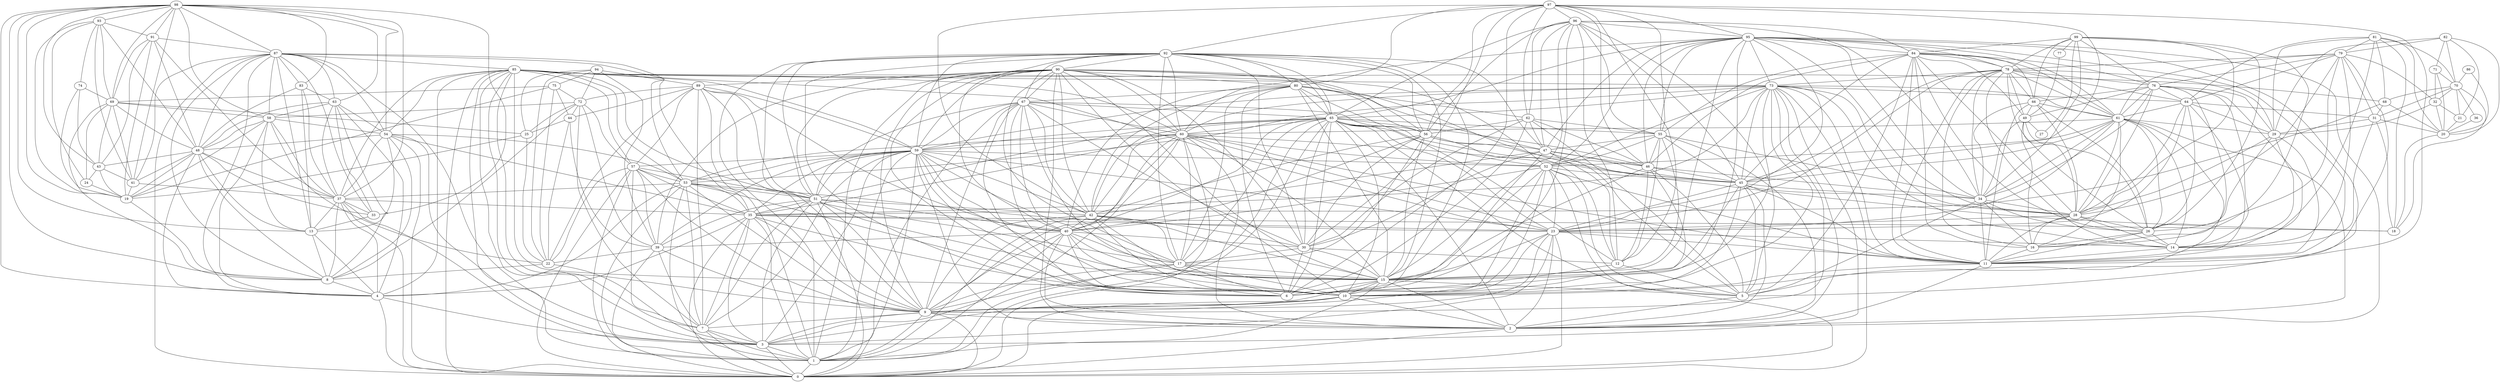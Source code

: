digraph "sensornet-topology" {
label = "";
rankdir="BT";"0"->"1" [arrowhead = "both"] 
"0"->"2" [arrowhead = "both"] 
"0"->"3" [arrowhead = "both"] 
"0"->"4" [arrowhead = "both"] 
"0"->"7" [arrowhead = "both"] 
"0"->"9" [arrowhead = "both"] 
"0"->"10" [arrowhead = "both"] 
"0"->"23" [arrowhead = "both"] 
"0"->"35" [arrowhead = "both"] 
"0"->"37" [arrowhead = "both"] 
"0"->"51" [arrowhead = "both"] 
"0"->"52" [arrowhead = "both"] 
"0"->"53" [arrowhead = "both"] 
"0"->"54" [arrowhead = "both"] 
"0"->"57" [arrowhead = "both"] 
"0"->"59" [arrowhead = "both"] 
"0"->"60" [arrowhead = "both"] 
"0"->"73" [arrowhead = "both"] 
"0"->"85" [arrowhead = "both"] 
"0"->"87" [arrowhead = "both"] 
"1"->"3" [arrowhead = "both"] 
"1"->"7" [arrowhead = "both"] 
"1"->"9" [arrowhead = "both"] 
"1"->"15" [arrowhead = "both"] 
"1"->"17" [arrowhead = "both"] 
"1"->"35" [arrowhead = "both"] 
"1"->"39" [arrowhead = "both"] 
"1"->"40" [arrowhead = "both"] 
"1"->"42" [arrowhead = "both"] 
"1"->"53" [arrowhead = "both"] 
"1"->"57" [arrowhead = "both"] 
"1"->"59" [arrowhead = "both"] 
"1"->"65" [arrowhead = "both"] 
"1"->"67" [arrowhead = "both"] 
"1"->"85" [arrowhead = "both"] 
"1"->"89" [arrowhead = "both"] 
"1"->"90" [arrowhead = "both"] 
"1"->"92" [arrowhead = "both"] 
"2"->"5" [arrowhead = "both"] 
"2"->"9" [arrowhead = "both"] 
"2"->"10" [arrowhead = "both"] 
"2"->"11" [arrowhead = "both"] 
"2"->"15" [arrowhead = "both"] 
"2"->"23" [arrowhead = "both"] 
"2"->"40" [arrowhead = "both"] 
"2"->"45" [arrowhead = "both"] 
"2"->"55" [arrowhead = "both"] 
"2"->"59" [arrowhead = "both"] 
"2"->"60" [arrowhead = "both"] 
"2"->"61" [arrowhead = "both"] 
"2"->"65" [arrowhead = "both"] 
"2"->"73" [arrowhead = "both"] 
"2"->"90" [arrowhead = "both"] 
"2"->"95" [arrowhead = "both"] 
"3"->"4" [arrowhead = "both"] 
"3"->"7" [arrowhead = "both"] 
"3"->"9" [arrowhead = "both"] 
"3"->"10" [arrowhead = "both"] 
"3"->"23" [arrowhead = "both"] 
"3"->"35" [arrowhead = "both"] 
"3"->"37" [arrowhead = "both"] 
"3"->"51" [arrowhead = "both"] 
"3"->"54" [arrowhead = "both"] 
"3"->"57" [arrowhead = "both"] 
"3"->"59" [arrowhead = "both"] 
"3"->"60" [arrowhead = "both"] 
"3"->"73" [arrowhead = "both"] 
"3"->"85" [arrowhead = "both"] 
"3"->"87" [arrowhead = "both"] 
"4"->"8" [arrowhead = "both"] 
"4"->"13" [arrowhead = "both"] 
"4"->"35" [arrowhead = "both"] 
"4"->"37" [arrowhead = "both"] 
"4"->"48" [arrowhead = "both"] 
"4"->"53" [arrowhead = "both"] 
"4"->"58" [arrowhead = "both"] 
"4"->"63" [arrowhead = "both"] 
"4"->"85" [arrowhead = "both"] 
"4"->"87" [arrowhead = "both"] 
"4"->"98" [arrowhead = "both"] 
"5"->"12" [arrowhead = "both"] 
"5"->"15" [arrowhead = "both"] 
"5"->"34" [arrowhead = "both"] 
"5"->"45" [arrowhead = "both"] 
"5"->"46" [arrowhead = "both"] 
"5"->"47" [arrowhead = "both"] 
"5"->"52" [arrowhead = "both"] 
"5"->"62" [arrowhead = "both"] 
"5"->"65" [arrowhead = "both"] 
"5"->"84" [arrowhead = "both"] 
"5"->"95" [arrowhead = "both"] 
"5"->"96" [arrowhead = "both"] 
"5"->"97" [arrowhead = "both"] 
"6"->"12" [arrowhead = "both"] 
"6"->"15" [arrowhead = "both"] 
"6"->"17" [arrowhead = "both"] 
"6"->"30" [arrowhead = "both"] 
"6"->"40" [arrowhead = "both"] 
"6"->"42" [arrowhead = "both"] 
"6"->"46" [arrowhead = "both"] 
"6"->"47" [arrowhead = "both"] 
"6"->"62" [arrowhead = "both"] 
"6"->"65" [arrowhead = "both"] 
"6"->"67" [arrowhead = "both"] 
"6"->"80" [arrowhead = "both"] 
"6"->"90" [arrowhead = "both"] 
"6"->"92" [arrowhead = "both"] 
"6"->"96" [arrowhead = "both"] 
"6"->"97" [arrowhead = "both"] 
"7"->"9" [arrowhead = "both"] 
"7"->"22" [arrowhead = "both"] 
"7"->"35" [arrowhead = "both"] 
"7"->"39" [arrowhead = "both"] 
"7"->"51" [arrowhead = "both"] 
"7"->"53" [arrowhead = "both"] 
"7"->"59" [arrowhead = "both"] 
"7"->"72" [arrowhead = "both"] 
"7"->"85" [arrowhead = "both"] 
"7"->"89" [arrowhead = "both"] 
"8"->"13" [arrowhead = "both"] 
"8"->"19" [arrowhead = "both"] 
"8"->"22" [arrowhead = "both"] 
"8"->"37" [arrowhead = "both"] 
"8"->"48" [arrowhead = "both"] 
"8"->"54" [arrowhead = "both"] 
"8"->"63" [arrowhead = "both"] 
"8"->"69" [arrowhead = "both"] 
"8"->"72" [arrowhead = "both"] 
"8"->"87" [arrowhead = "both"] 
"8"->"98" [arrowhead = "both"] 
"9"->"10" [arrowhead = "both"] 
"9"->"15" [arrowhead = "both"] 
"9"->"17" [arrowhead = "both"] 
"9"->"23" [arrowhead = "both"] 
"9"->"35" [arrowhead = "both"] 
"9"->"39" [arrowhead = "both"] 
"9"->"40" [arrowhead = "both"] 
"9"->"42" [arrowhead = "both"] 
"9"->"51" [arrowhead = "both"] 
"9"->"52" [arrowhead = "both"] 
"9"->"53" [arrowhead = "both"] 
"9"->"57" [arrowhead = "both"] 
"9"->"60" [arrowhead = "both"] 
"9"->"65" [arrowhead = "both"] 
"9"->"67" [arrowhead = "both"] 
"9"->"73" [arrowhead = "both"] 
"9"->"85" [arrowhead = "both"] 
"9"->"89" [arrowhead = "both"] 
"9"->"90" [arrowhead = "both"] 
"9"->"92" [arrowhead = "both"] 
"10"->"11" [arrowhead = "both"] 
"10"->"15" [arrowhead = "both"] 
"10"->"17" [arrowhead = "both"] 
"10"->"23" [arrowhead = "both"] 
"10"->"35" [arrowhead = "both"] 
"10"->"40" [arrowhead = "both"] 
"10"->"42" [arrowhead = "both"] 
"10"->"45" [arrowhead = "both"] 
"10"->"52" [arrowhead = "both"] 
"10"->"53" [arrowhead = "both"] 
"10"->"59" [arrowhead = "both"] 
"10"->"61" [arrowhead = "both"] 
"10"->"65" [arrowhead = "both"] 
"10"->"67" [arrowhead = "both"] 
"10"->"73" [arrowhead = "both"] 
"10"->"85" [arrowhead = "both"] 
"10"->"90" [arrowhead = "both"] 
"10"->"92" [arrowhead = "both"] 
"10"->"95" [arrowhead = "both"] 
"11"->"14" [arrowhead = "both"] 
"11"->"16" [arrowhead = "both"] 
"11"->"23" [arrowhead = "both"] 
"11"->"26" [arrowhead = "both"] 
"11"->"28" [arrowhead = "both"] 
"11"->"29" [arrowhead = "both"] 
"11"->"34" [arrowhead = "both"] 
"11"->"45" [arrowhead = "both"] 
"11"->"52" [arrowhead = "both"] 
"11"->"60" [arrowhead = "both"] 
"11"->"64" [arrowhead = "both"] 
"11"->"66" [arrowhead = "both"] 
"11"->"73" [arrowhead = "both"] 
"11"->"76" [arrowhead = "both"] 
"11"->"78" [arrowhead = "both"] 
"11"->"79" [arrowhead = "both"] 
"11"->"84" [arrowhead = "both"] 
"11"->"95" [arrowhead = "both"] 
"12"->"30" [arrowhead = "both"] 
"12"->"46" [arrowhead = "both"] 
"12"->"47" [arrowhead = "both"] 
"12"->"55" [arrowhead = "both"] 
"12"->"56" [arrowhead = "both"] 
"12"->"80" [arrowhead = "both"] 
"12"->"96" [arrowhead = "both"] 
"12"->"97" [arrowhead = "both"] 
"13"->"33" [arrowhead = "both"] 
"13"->"37" [arrowhead = "both"] 
"13"->"48" [arrowhead = "both"] 
"13"->"54" [arrowhead = "both"] 
"13"->"58" [arrowhead = "both"] 
"13"->"83" [arrowhead = "both"] 
"13"->"87" [arrowhead = "both"] 
"13"->"98" [arrowhead = "both"] 
"14"->"23" [arrowhead = "both"] 
"14"->"26" [arrowhead = "both"] 
"14"->"28" [arrowhead = "both"] 
"14"->"29" [arrowhead = "both"] 
"14"->"31" [arrowhead = "both"] 
"14"->"61" [arrowhead = "both"] 
"14"->"73" [arrowhead = "both"] 
"14"->"76" [arrowhead = "both"] 
"14"->"78" [arrowhead = "both"] 
"14"->"79" [arrowhead = "both"] 
"14"->"81" [arrowhead = "both"] 
"15"->"17" [arrowhead = "both"] 
"15"->"23" [arrowhead = "both"] 
"15"->"30" [arrowhead = "both"] 
"15"->"40" [arrowhead = "both"] 
"15"->"42" [arrowhead = "both"] 
"15"->"45" [arrowhead = "both"] 
"15"->"46" [arrowhead = "both"] 
"15"->"51" [arrowhead = "both"] 
"15"->"52" [arrowhead = "both"] 
"15"->"55" [arrowhead = "both"] 
"15"->"56" [arrowhead = "both"] 
"15"->"59" [arrowhead = "both"] 
"15"->"60" [arrowhead = "both"] 
"15"->"67" [arrowhead = "both"] 
"15"->"73" [arrowhead = "both"] 
"15"->"80" [arrowhead = "both"] 
"15"->"90" [arrowhead = "both"] 
"15"->"92" [arrowhead = "both"] 
"15"->"95" [arrowhead = "both"] 
"15"->"96" [arrowhead = "both"] 
"16"->"26" [arrowhead = "both"] 
"16"->"28" [arrowhead = "both"] 
"16"->"34" [arrowhead = "both"] 
"16"->"49" [arrowhead = "both"] 
"16"->"61" [arrowhead = "both"] 
"16"->"76" [arrowhead = "both"] 
"16"->"78" [arrowhead = "both"] 
"16"->"84" [arrowhead = "both"] 
"16"->"99" [arrowhead = "both"] 
"17"->"30" [arrowhead = "both"] 
"17"->"40" [arrowhead = "both"] 
"17"->"42" [arrowhead = "both"] 
"17"->"51" [arrowhead = "both"] 
"17"->"56" [arrowhead = "both"] 
"17"->"59" [arrowhead = "both"] 
"17"->"60" [arrowhead = "both"] 
"17"->"65" [arrowhead = "both"] 
"17"->"80" [arrowhead = "both"] 
"17"->"90" [arrowhead = "both"] 
"17"->"92" [arrowhead = "both"] 
"18"->"20" [arrowhead = "both"] 
"18"->"31" [arrowhead = "both"] 
"18"->"35" [arrowhead = "both"] 
"18"->"70" [arrowhead = "both"] 
"18"->"81" [arrowhead = "both"] 
"18"->"85" [arrowhead = "both"] 
"19"->"24" [arrowhead = "both"] 
"19"->"25" [arrowhead = "both"] 
"19"->"41" [arrowhead = "both"] 
"19"->"43" [arrowhead = "both"] 
"19"->"48" [arrowhead = "both"] 
"19"->"58" [arrowhead = "both"] 
"19"->"74" [arrowhead = "both"] 
"19"->"75" [arrowhead = "both"] 
"19"->"91" [arrowhead = "both"] 
"19"->"93" [arrowhead = "both"] 
"19"->"98" [arrowhead = "both"] 
"20"->"21" [arrowhead = "both"] 
"20"->"31" [arrowhead = "both"] 
"20"->"32" [arrowhead = "both"] 
"20"->"36" [arrowhead = "both"] 
"20"->"68" [arrowhead = "both"] 
"20"->"71" [arrowhead = "both"] 
"20"->"81" [arrowhead = "both"] 
"20"->"82" [arrowhead = "both"] 
"20"->"86" [arrowhead = "both"] 
"21"->"32" [arrowhead = "both"] 
"21"->"70" [arrowhead = "both"] 
"21"->"82" [arrowhead = "both"] 
"22"->"25" [arrowhead = "both"] 
"22"->"39" [arrowhead = "both"] 
"22"->"44" [arrowhead = "both"] 
"22"->"57" [arrowhead = "both"] 
"22"->"58" [arrowhead = "both"] 
"22"->"75" [arrowhead = "both"] 
"22"->"89" [arrowhead = "both"] 
"22"->"94" [arrowhead = "both"] 
"23"->"28" [arrowhead = "both"] 
"23"->"35" [arrowhead = "both"] 
"23"->"45" [arrowhead = "both"] 
"23"->"52" [arrowhead = "both"] 
"23"->"53" [arrowhead = "both"] 
"23"->"59" [arrowhead = "both"] 
"23"->"60" [arrowhead = "both"] 
"23"->"61" [arrowhead = "both"] 
"23"->"64" [arrowhead = "both"] 
"23"->"65" [arrowhead = "both"] 
"23"->"78" [arrowhead = "both"] 
"23"->"85" [arrowhead = "both"] 
"23"->"95" [arrowhead = "both"] 
"24"->"43" [arrowhead = "both"] 
"24"->"69" [arrowhead = "both"] 
"24"->"93" [arrowhead = "both"] 
"25"->"44" [arrowhead = "both"] 
"25"->"69" [arrowhead = "both"] 
"25"->"72" [arrowhead = "both"] 
"25"->"94" [arrowhead = "both"] 
"26"->"28" [arrowhead = "both"] 
"26"->"29" [arrowhead = "both"] 
"26"->"34" [arrowhead = "both"] 
"26"->"49" [arrowhead = "both"] 
"26"->"61" [arrowhead = "both"] 
"26"->"64" [arrowhead = "both"] 
"26"->"66" [arrowhead = "both"] 
"26"->"78" [arrowhead = "both"] 
"26"->"79" [arrowhead = "both"] 
"26"->"84" [arrowhead = "both"] 
"26"->"99" [arrowhead = "both"] 
"27"->"49" [arrowhead = "both"] 
"27"->"99" [arrowhead = "both"] 
"28"->"29" [arrowhead = "both"] 
"28"->"34" [arrowhead = "both"] 
"28"->"45" [arrowhead = "both"] 
"28"->"49" [arrowhead = "both"] 
"28"->"61" [arrowhead = "both"] 
"28"->"64" [arrowhead = "both"] 
"28"->"66" [arrowhead = "both"] 
"28"->"73" [arrowhead = "both"] 
"28"->"76" [arrowhead = "both"] 
"28"->"79" [arrowhead = "both"] 
"28"->"84" [arrowhead = "both"] 
"28"->"95" [arrowhead = "both"] 
"28"->"99" [arrowhead = "both"] 
"29"->"31" [arrowhead = "both"] 
"29"->"32" [arrowhead = "both"] 
"29"->"61" [arrowhead = "both"] 
"29"->"64" [arrowhead = "both"] 
"29"->"76" [arrowhead = "both"] 
"29"->"78" [arrowhead = "both"] 
"29"->"81" [arrowhead = "both"] 
"29"->"82" [arrowhead = "both"] 
"30"->"40" [arrowhead = "both"] 
"30"->"42" [arrowhead = "both"] 
"30"->"47" [arrowhead = "both"] 
"30"->"56" [arrowhead = "both"] 
"30"->"62" [arrowhead = "both"] 
"30"->"65" [arrowhead = "both"] 
"30"->"67" [arrowhead = "both"] 
"30"->"90" [arrowhead = "both"] 
"30"->"92" [arrowhead = "both"] 
"30"->"97" [arrowhead = "both"] 
"31"->"64" [arrowhead = "both"] 
"31"->"68" [arrowhead = "both"] 
"31"->"70" [arrowhead = "both"] 
"31"->"79" [arrowhead = "both"] 
"32"->"70" [arrowhead = "both"] 
"32"->"71" [arrowhead = "both"] 
"32"->"79" [arrowhead = "both"] 
"33"->"37" [arrowhead = "both"] 
"33"->"48" [arrowhead = "both"] 
"33"->"63" [arrowhead = "both"] 
"33"->"87" [arrowhead = "both"] 
"33"->"98" [arrowhead = "both"] 
"34"->"45" [arrowhead = "both"] 
"34"->"46" [arrowhead = "both"] 
"34"->"49" [arrowhead = "both"] 
"34"->"55" [arrowhead = "both"] 
"34"->"61" [arrowhead = "both"] 
"34"->"66" [arrowhead = "both"] 
"34"->"76" [arrowhead = "both"] 
"34"->"78" [arrowhead = "both"] 
"34"->"95" [arrowhead = "both"] 
"34"->"96" [arrowhead = "both"] 
"34"->"99" [arrowhead = "both"] 
"35"->"37" [arrowhead = "both"] 
"35"->"51" [arrowhead = "both"] 
"35"->"53" [arrowhead = "both"] 
"35"->"54" [arrowhead = "both"] 
"35"->"57" [arrowhead = "both"] 
"35"->"59" [arrowhead = "both"] 
"35"->"60" [arrowhead = "both"] 
"35"->"68" [arrowhead = "both"] 
"35"->"73" [arrowhead = "both"] 
"35"->"87" [arrowhead = "both"] 
"36"->"70" [arrowhead = "both"] 
"37"->"41" [arrowhead = "both"] 
"37"->"48" [arrowhead = "both"] 
"37"->"53" [arrowhead = "both"] 
"37"->"54" [arrowhead = "both"] 
"37"->"58" [arrowhead = "both"] 
"37"->"63" [arrowhead = "both"] 
"37"->"83" [arrowhead = "both"] 
"37"->"85" [arrowhead = "both"] 
"37"->"91" [arrowhead = "both"] 
"37"->"98" [arrowhead = "both"] 
"39"->"40" [arrowhead = "both"] 
"39"->"44" [arrowhead = "both"] 
"39"->"51" [arrowhead = "both"] 
"39"->"57" [arrowhead = "both"] 
"39"->"59" [arrowhead = "both"] 
"39"->"72" [arrowhead = "both"] 
"39"->"90" [arrowhead = "both"] 
"39"->"94" [arrowhead = "both"] 
"40"->"42" [arrowhead = "both"] 
"40"->"51" [arrowhead = "both"] 
"40"->"52" [arrowhead = "both"] 
"40"->"56" [arrowhead = "both"] 
"40"->"59" [arrowhead = "both"] 
"40"->"60" [arrowhead = "both"] 
"40"->"65" [arrowhead = "both"] 
"40"->"67" [arrowhead = "both"] 
"40"->"80" [arrowhead = "both"] 
"40"->"89" [arrowhead = "both"] 
"40"->"92" [arrowhead = "both"] 
"41"->"43" [arrowhead = "both"] 
"41"->"48" [arrowhead = "both"] 
"41"->"69" [arrowhead = "both"] 
"41"->"87" [arrowhead = "both"] 
"41"->"93" [arrowhead = "both"] 
"41"->"98" [arrowhead = "both"] 
"42"->"47" [arrowhead = "both"] 
"42"->"51" [arrowhead = "both"] 
"42"->"56" [arrowhead = "both"] 
"42"->"59" [arrowhead = "both"] 
"42"->"60" [arrowhead = "both"] 
"42"->"65" [arrowhead = "both"] 
"42"->"67" [arrowhead = "both"] 
"42"->"80" [arrowhead = "both"] 
"42"->"90" [arrowhead = "both"] 
"42"->"97" [arrowhead = "both"] 
"43"->"48" [arrowhead = "both"] 
"43"->"69" [arrowhead = "both"] 
"43"->"74" [arrowhead = "both"] 
"43"->"91" [arrowhead = "both"] 
"43"->"98" [arrowhead = "both"] 
"44"->"72" [arrowhead = "both"] 
"44"->"75" [arrowhead = "both"] 
"44"->"89" [arrowhead = "both"] 
"45"->"46" [arrowhead = "both"] 
"45"->"47" [arrowhead = "both"] 
"45"->"52" [arrowhead = "both"] 
"45"->"55" [arrowhead = "both"] 
"45"->"60" [arrowhead = "both"] 
"45"->"61" [arrowhead = "both"] 
"45"->"65" [arrowhead = "both"] 
"45"->"73" [arrowhead = "both"] 
"45"->"78" [arrowhead = "both"] 
"45"->"84" [arrowhead = "both"] 
"45"->"96" [arrowhead = "both"] 
"45"->"97" [arrowhead = "both"] 
"46"->"47" [arrowhead = "both"] 
"46"->"55" [arrowhead = "both"] 
"46"->"56" [arrowhead = "both"] 
"46"->"62" [arrowhead = "both"] 
"46"->"65" [arrowhead = "both"] 
"46"->"84" [arrowhead = "both"] 
"46"->"95" [arrowhead = "both"] 
"46"->"97" [arrowhead = "both"] 
"47"->"55" [arrowhead = "both"] 
"47"->"56" [arrowhead = "both"] 
"47"->"62" [arrowhead = "both"] 
"47"->"80" [arrowhead = "both"] 
"47"->"92" [arrowhead = "both"] 
"47"->"95" [arrowhead = "both"] 
"47"->"96" [arrowhead = "both"] 
"48"->"54" [arrowhead = "both"] 
"48"->"58" [arrowhead = "both"] 
"48"->"63" [arrowhead = "both"] 
"48"->"69" [arrowhead = "both"] 
"48"->"83" [arrowhead = "both"] 
"48"->"87" [arrowhead = "both"] 
"48"->"91" [arrowhead = "both"] 
"48"->"93" [arrowhead = "both"] 
"49"->"66" [arrowhead = "both"] 
"49"->"76" [arrowhead = "both"] 
"49"->"77" [arrowhead = "both"] 
"49"->"78" [arrowhead = "both"] 
"49"->"84" [arrowhead = "both"] 
"51"->"53" [arrowhead = "both"] 
"51"->"57" [arrowhead = "both"] 
"51"->"59" [arrowhead = "both"] 
"51"->"65" [arrowhead = "both"] 
"51"->"67" [arrowhead = "both"] 
"51"->"85" [arrowhead = "both"] 
"51"->"89" [arrowhead = "both"] 
"51"->"90" [arrowhead = "both"] 
"51"->"92" [arrowhead = "both"] 
"52"->"55" [arrowhead = "both"] 
"52"->"59" [arrowhead = "both"] 
"52"->"60" [arrowhead = "both"] 
"52"->"61" [arrowhead = "both"] 
"52"->"65" [arrowhead = "both"] 
"52"->"73" [arrowhead = "both"] 
"52"->"90" [arrowhead = "both"] 
"52"->"95" [arrowhead = "both"] 
"53"->"54" [arrowhead = "both"] 
"53"->"57" [arrowhead = "both"] 
"53"->"59" [arrowhead = "both"] 
"53"->"60" [arrowhead = "both"] 
"53"->"73" [arrowhead = "both"] 
"53"->"85" [arrowhead = "both"] 
"53"->"87" [arrowhead = "both"] 
"54"->"58" [arrowhead = "both"] 
"54"->"63" [arrowhead = "both"] 
"54"->"85" [arrowhead = "both"] 
"54"->"87" [arrowhead = "both"] 
"54"->"98" [arrowhead = "both"] 
"55"->"62" [arrowhead = "both"] 
"55"->"65" [arrowhead = "both"] 
"55"->"84" [arrowhead = "both"] 
"55"->"95" [arrowhead = "both"] 
"55"->"96" [arrowhead = "both"] 
"55"->"97" [arrowhead = "both"] 
"56"->"62" [arrowhead = "both"] 
"56"->"65" [arrowhead = "both"] 
"56"->"67" [arrowhead = "both"] 
"56"->"80" [arrowhead = "both"] 
"56"->"90" [arrowhead = "both"] 
"56"->"92" [arrowhead = "both"] 
"56"->"96" [arrowhead = "both"] 
"56"->"97" [arrowhead = "both"] 
"57"->"59" [arrowhead = "both"] 
"57"->"72" [arrowhead = "both"] 
"57"->"85" [arrowhead = "both"] 
"57"->"89" [arrowhead = "both"] 
"58"->"63" [arrowhead = "both"] 
"58"->"69" [arrowhead = "both"] 
"58"->"72" [arrowhead = "both"] 
"58"->"87" [arrowhead = "both"] 
"58"->"98" [arrowhead = "both"] 
"59"->"60" [arrowhead = "both"] 
"59"->"65" [arrowhead = "both"] 
"59"->"67" [arrowhead = "both"] 
"59"->"73" [arrowhead = "both"] 
"59"->"85" [arrowhead = "both"] 
"59"->"89" [arrowhead = "both"] 
"59"->"90" [arrowhead = "both"] 
"59"->"92" [arrowhead = "both"] 
"60"->"61" [arrowhead = "both"] 
"60"->"65" [arrowhead = "both"] 
"60"->"67" [arrowhead = "both"] 
"60"->"73" [arrowhead = "both"] 
"60"->"85" [arrowhead = "both"] 
"60"->"90" [arrowhead = "both"] 
"60"->"92" [arrowhead = "both"] 
"60"->"95" [arrowhead = "both"] 
"61"->"64" [arrowhead = "both"] 
"61"->"66" [arrowhead = "both"] 
"61"->"73" [arrowhead = "both"] 
"61"->"76" [arrowhead = "both"] 
"61"->"78" [arrowhead = "both"] 
"61"->"79" [arrowhead = "both"] 
"61"->"84" [arrowhead = "both"] 
"61"->"95" [arrowhead = "both"] 
"62"->"80" [arrowhead = "both"] 
"62"->"96" [arrowhead = "both"] 
"62"->"97" [arrowhead = "both"] 
"63"->"83" [arrowhead = "both"] 
"63"->"87" [arrowhead = "both"] 
"63"->"98" [arrowhead = "both"] 
"64"->"73" [arrowhead = "both"] 
"64"->"76" [arrowhead = "both"] 
"64"->"78" [arrowhead = "both"] 
"64"->"79" [arrowhead = "both"] 
"64"->"81" [arrowhead = "both"] 
"65"->"67" [arrowhead = "both"] 
"65"->"73" [arrowhead = "both"] 
"65"->"80" [arrowhead = "both"] 
"65"->"90" [arrowhead = "both"] 
"65"->"92" [arrowhead = "both"] 
"65"->"95" [arrowhead = "both"] 
"65"->"96" [arrowhead = "both"] 
"66"->"76" [arrowhead = "both"] 
"66"->"78" [arrowhead = "both"] 
"66"->"84" [arrowhead = "both"] 
"66"->"99" [arrowhead = "both"] 
"67"->"80" [arrowhead = "both"] 
"67"->"90" [arrowhead = "both"] 
"67"->"92" [arrowhead = "both"] 
"68"->"70" [arrowhead = "both"] 
"68"->"81" [arrowhead = "both"] 
"68"->"85" [arrowhead = "both"] 
"69"->"74" [arrowhead = "both"] 
"69"->"75" [arrowhead = "both"] 
"69"->"91" [arrowhead = "both"] 
"69"->"93" [arrowhead = "both"] 
"69"->"98" [arrowhead = "both"] 
"70"->"71" [arrowhead = "both"] 
"70"->"81" [arrowhead = "both"] 
"70"->"82" [arrowhead = "both"] 
"70"->"86" [arrowhead = "both"] 
"71"->"82" [arrowhead = "both"] 
"72"->"75" [arrowhead = "both"] 
"72"->"89" [arrowhead = "both"] 
"72"->"94" [arrowhead = "both"] 
"73"->"78" [arrowhead = "both"] 
"73"->"85" [arrowhead = "both"] 
"73"->"95" [arrowhead = "both"] 
"74"->"93" [arrowhead = "both"] 
"75"->"94" [arrowhead = "both"] 
"76"->"78" [arrowhead = "both"] 
"76"->"79" [arrowhead = "both"] 
"76"->"84" [arrowhead = "both"] 
"76"->"99" [arrowhead = "both"] 
"77"->"99" [arrowhead = "both"] 
"78"->"79" [arrowhead = "both"] 
"78"->"84" [arrowhead = "both"] 
"78"->"95" [arrowhead = "both"] 
"78"->"99" [arrowhead = "both"] 
"79"->"81" [arrowhead = "both"] 
"79"->"82" [arrowhead = "both"] 
"80"->"90" [arrowhead = "both"] 
"80"->"92" [arrowhead = "both"] 
"80"->"97" [arrowhead = "both"] 
"83"->"87" [arrowhead = "both"] 
"83"->"98" [arrowhead = "both"] 
"84"->"95" [arrowhead = "both"] 
"84"->"96" [arrowhead = "both"] 
"84"->"99" [arrowhead = "both"] 
"85"->"87" [arrowhead = "both"] 
"87"->"91" [arrowhead = "both"] 
"87"->"98" [arrowhead = "both"] 
"89"->"90" [arrowhead = "both"] 
"89"->"94" [arrowhead = "both"] 
"90"->"92" [arrowhead = "both"] 
"91"->"93" [arrowhead = "both"] 
"91"->"98" [arrowhead = "both"] 
"92"->"97" [arrowhead = "both"] 
"93"->"98" [arrowhead = "both"] 
"95"->"96" [arrowhead = "both"] 
"95"->"97" [arrowhead = "both"] 
"96"->"97" [arrowhead = "both"] 
}